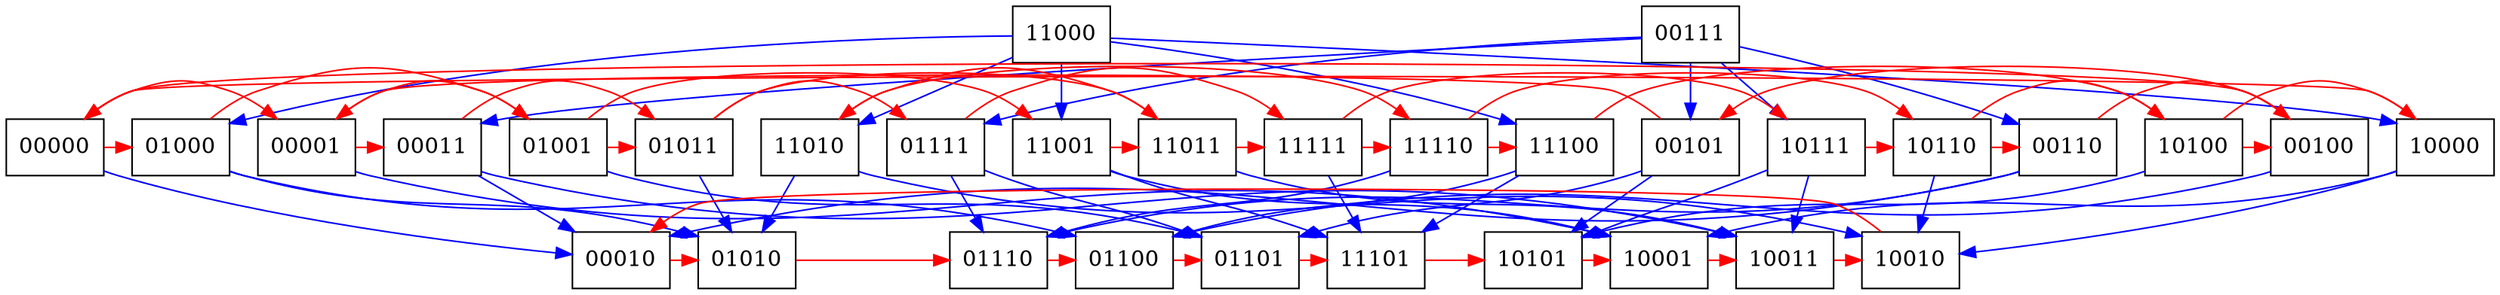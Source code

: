 digraph {
	subgraph level_5 { rank = same; node [shape = box] 00111; 11000};
	subgraph level_3 { rank = same; node [shape = box] 00000; 00001; 00011; 00100; 00101; 00110; 01000; 01001; 01011; 01111; 10000; 10100; 10110; 10111; 11001; 11010; 11011; 11100; 11110; 11111};
	subgraph level_1 { rank = same; node [shape = box] 00010; 01010; 01100; 01101; 01110; 10001; 10010; 10011; 10101; 11101};

	edge [color = red, label = ""] 00000 -> 00001 ;
	edge [color = blue, label = ""] 00000 -> 00010 ;
	edge [color = red, label = ""] 00000 -> 01000 ;
	edge [color = red, label = ""] 00001 -> 00011 ;
	edge [color = red, label = ""] 00001 -> 01001 ;
	edge [color = blue, label = ""] 00001 -> 10001 ;
	edge [color = red, label = ""] 00010 -> 01010 ;
	edge [color = blue, label = ""] 00011 -> 00010 ;
	edge [color = red, label = ""] 00011 -> 01011 ;
	edge [color = blue, label = ""] 00011 -> 10011 ;
	edge [color = red, label = ""] 00100 -> 00000 ;
	edge [color = red, label = ""] 00100 -> 00101 ;
	edge [color = blue, label = ""] 00100 -> 01100 ;
	edge [color = red, label = ""] 00101 -> 00001 ;
	edge [color = blue, label = ""] 00101 -> 01101 ;
	edge [color = blue, label = ""] 00101 -> 10101 ;
	edge [color = blue, label = ""] 00110 -> 00010 ;
	edge [color = red, label = ""] 00110 -> 00100 ;
	edge [color = blue, label = ""] 00110 -> 01110 ;
	edge [color = blue, label = ""] 00111 -> 00011 ;
	edge [color = blue, label = ""] 00111 -> 00101 ;
	edge [color = blue, label = ""] 00111 -> 00110 ;
	edge [color = blue, label = ""] 00111 -> 01111 ;
	edge [color = blue, label = ""] 00111 -> 10111 ;
	edge [color = red, label = ""] 01000 -> 01001 ;
	edge [color = blue, label = ""] 01000 -> 01010 ;
	edge [color = blue, label = ""] 01000 -> 01100 ;
	edge [color = red, label = ""] 01001 -> 01011 ;
	edge [color = blue, label = ""] 01001 -> 01101 ;
	edge [color = red, label = ""] 01001 -> 11001 ;
	edge [color = red, label = ""] 01010 -> 01110 ;
	edge [color = blue, label = ""] 01011 -> 01010 ;
	edge [color = red, label = ""] 01011 -> 01111 ;
	edge [color = red, label = ""] 01011 -> 11011 ;
	edge [color = red, label = ""] 01100 -> 01101 ;
	edge [color = red, label = ""] 01101 -> 11101 ;
	edge [color = red, label = ""] 01110 -> 01100 ;
	edge [color = blue, label = ""] 01111 -> 01101 ;
	edge [color = blue, label = ""] 01111 -> 01110 ;
	edge [color = red, label = ""] 01111 -> 11111 ;
	edge [color = red, label = ""] 10000 -> 00000 ;
	edge [color = blue, label = ""] 10000 -> 10001 ;
	edge [color = blue, label = ""] 10000 -> 10010 ;
	edge [color = red, label = ""] 10001 -> 10011 ;
	edge [color = red, label = ""] 10010 -> 00010 ;
	edge [color = red, label = ""] 10011 -> 10010 ;
	edge [color = red, label = ""] 10100 -> 00100 ;
	edge [color = red, label = ""] 10100 -> 10000 ;
	edge [color = blue, label = ""] 10100 -> 10101 ;
	edge [color = red, label = ""] 10101 -> 10001 ;
	edge [color = red, label = ""] 10110 -> 00110 ;
	edge [color = blue, label = ""] 10110 -> 10010 ;
	edge [color = red, label = ""] 10110 -> 10100 ;
	edge [color = blue, label = ""] 10111 -> 10011 ;
	edge [color = blue, label = ""] 10111 -> 10101 ;
	edge [color = red, label = ""] 10111 -> 10110 ;
	edge [color = blue, label = ""] 11000 -> 01000 ;
	edge [color = blue, label = ""] 11000 -> 10000 ;
	edge [color = blue, label = ""] 11000 -> 11001 ;
	edge [color = blue, label = ""] 11000 -> 11010 ;
	edge [color = blue, label = ""] 11000 -> 11100 ;
	edge [color = blue, label = ""] 11001 -> 10001 ;
	edge [color = red, label = ""] 11001 -> 11011 ;
	edge [color = blue, label = ""] 11001 -> 11101 ;
	edge [color = blue, label = ""] 11010 -> 01010 ;
	edge [color = blue, label = ""] 11010 -> 10010 ;
	edge [color = red, label = ""] 11010 -> 11110 ;
	edge [color = blue, label = ""] 11011 -> 10011 ;
	edge [color = red, label = ""] 11011 -> 11010 ;
	edge [color = red, label = ""] 11011 -> 11111 ;
	edge [color = blue, label = ""] 11100 -> 01100 ;
	edge [color = red, label = ""] 11100 -> 10100 ;
	edge [color = blue, label = ""] 11100 -> 11101 ;
	edge [color = red, label = ""] 11101 -> 10101 ;
	edge [color = blue, label = ""] 11110 -> 01110 ;
	edge [color = red, label = ""] 11110 -> 10110 ;
	edge [color = red, label = ""] 11110 -> 11100 ;
	edge [color = red, label = ""] 11111 -> 10111 ;
	edge [color = blue, label = ""] 11111 -> 11101 ;
	edge [color = red, label = ""] 11111 -> 11110 ;
}